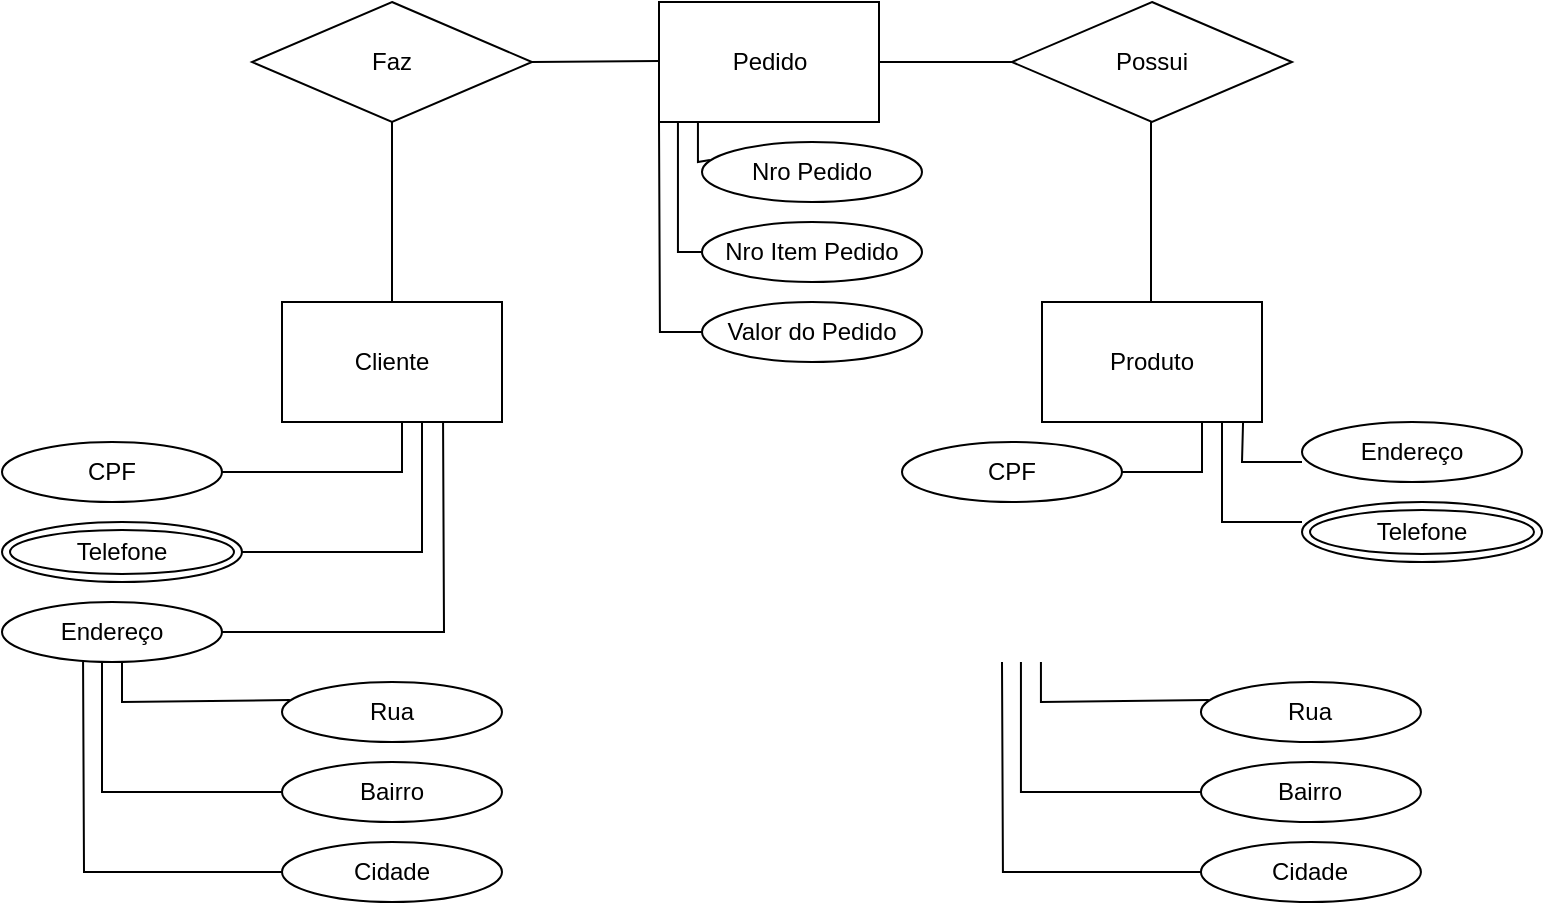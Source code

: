 <mxfile version="18.2.0" type="github"><diagram id="Qqrc_cPlOPhVG04KMOto" name="Page-1"><mxGraphModel dx="868" dy="450" grid="1" gridSize="10" guides="1" tooltips="1" connect="1" arrows="1" fold="1" page="1" pageScale="1" pageWidth="827" pageHeight="1169" math="0" shadow="0"><root><mxCell id="0"/><mxCell id="1" parent="0"/><mxCell id="OIeUFzj_JnxRHYaz1bDI-1" value="Cliente" style="rounded=0;whiteSpace=wrap;html=1;" vertex="1" parent="1"><mxGeometry x="170" y="160" width="110" height="60" as="geometry"/></mxCell><mxCell id="OIeUFzj_JnxRHYaz1bDI-12" value="Faz" style="rhombus;whiteSpace=wrap;html=1;" vertex="1" parent="1"><mxGeometry x="155" y="10" width="140" height="60" as="geometry"/></mxCell><mxCell id="OIeUFzj_JnxRHYaz1bDI-16" value="Produto" style="rounded=0;whiteSpace=wrap;html=1;" vertex="1" parent="1"><mxGeometry x="550" y="160" width="110" height="60" as="geometry"/></mxCell><mxCell id="OIeUFzj_JnxRHYaz1bDI-20" value="CPF" style="ellipse;whiteSpace=wrap;html=1;" vertex="1" parent="1"><mxGeometry x="30" y="230" width="110" height="30" as="geometry"/></mxCell><mxCell id="OIeUFzj_JnxRHYaz1bDI-22" value="Endereço" style="ellipse;whiteSpace=wrap;html=1;" vertex="1" parent="1"><mxGeometry x="30" y="310" width="110" height="30" as="geometry"/></mxCell><mxCell id="OIeUFzj_JnxRHYaz1bDI-23" value="Telefone" style="ellipse;shape=doubleEllipse;whiteSpace=wrap;html=1;" vertex="1" parent="1"><mxGeometry x="30" y="270" width="120" height="30" as="geometry"/></mxCell><mxCell id="OIeUFzj_JnxRHYaz1bDI-24" value="Rua" style="ellipse;whiteSpace=wrap;html=1;" vertex="1" parent="1"><mxGeometry x="170" y="350" width="110" height="30" as="geometry"/></mxCell><mxCell id="OIeUFzj_JnxRHYaz1bDI-25" value="Bairro" style="ellipse;whiteSpace=wrap;html=1;" vertex="1" parent="1"><mxGeometry x="170" y="390" width="110" height="30" as="geometry"/></mxCell><mxCell id="OIeUFzj_JnxRHYaz1bDI-26" value="" style="endArrow=none;html=1;rounded=0;exitX=1;exitY=0.5;exitDx=0;exitDy=0;" edge="1" parent="1" source="OIeUFzj_JnxRHYaz1bDI-20"><mxGeometry width="50" height="50" relative="1" as="geometry"><mxPoint x="180" y="270" as="sourcePoint"/><mxPoint x="230" y="220" as="targetPoint"/><Array as="points"><mxPoint x="230" y="245"/></Array></mxGeometry></mxCell><mxCell id="OIeUFzj_JnxRHYaz1bDI-27" value="" style="endArrow=none;html=1;rounded=0;" edge="1" parent="1" source="OIeUFzj_JnxRHYaz1bDI-23"><mxGeometry width="50" height="50" relative="1" as="geometry"><mxPoint x="170" y="280" as="sourcePoint"/><mxPoint x="240" y="220" as="targetPoint"/><Array as="points"><mxPoint x="240" y="285"/></Array></mxGeometry></mxCell><mxCell id="OIeUFzj_JnxRHYaz1bDI-28" value="" style="endArrow=none;html=1;rounded=0;exitX=1;exitY=0.5;exitDx=0;exitDy=0;" edge="1" parent="1" source="OIeUFzj_JnxRHYaz1bDI-22"><mxGeometry width="50" height="50" relative="1" as="geometry"><mxPoint x="160.004" y="283.018" as="sourcePoint"/><mxPoint x="250.53" y="220" as="targetPoint"/><Array as="points"><mxPoint x="251" y="325"/></Array></mxGeometry></mxCell><mxCell id="OIeUFzj_JnxRHYaz1bDI-29" value="" style="endArrow=none;html=1;rounded=0;exitX=0.036;exitY=0.3;exitDx=0;exitDy=0;exitPerimeter=0;" edge="1" parent="1" source="OIeUFzj_JnxRHYaz1bDI-24"><mxGeometry width="50" height="50" relative="1" as="geometry"><mxPoint x="40" y="390" as="sourcePoint"/><mxPoint x="90" y="340" as="targetPoint"/><Array as="points"><mxPoint x="90" y="360"/></Array></mxGeometry></mxCell><mxCell id="OIeUFzj_JnxRHYaz1bDI-30" value="Cidade" style="ellipse;whiteSpace=wrap;html=1;" vertex="1" parent="1"><mxGeometry x="170" y="430" width="110" height="30" as="geometry"/></mxCell><mxCell id="OIeUFzj_JnxRHYaz1bDI-31" value="" style="endArrow=none;html=1;rounded=0;" edge="1" parent="1" source="OIeUFzj_JnxRHYaz1bDI-25"><mxGeometry width="50" height="50" relative="1" as="geometry"><mxPoint x="170" y="400" as="sourcePoint"/><mxPoint x="80" y="340" as="targetPoint"/><Array as="points"><mxPoint x="80" y="405"/></Array></mxGeometry></mxCell><mxCell id="OIeUFzj_JnxRHYaz1bDI-32" value="" style="endArrow=none;html=1;rounded=0;exitX=0;exitY=0.5;exitDx=0;exitDy=0;" edge="1" parent="1" source="OIeUFzj_JnxRHYaz1bDI-30"><mxGeometry width="50" height="50" relative="1" as="geometry"><mxPoint x="-40" y="445" as="sourcePoint"/><mxPoint x="70.53" y="340" as="targetPoint"/><Array as="points"><mxPoint x="71" y="445"/></Array></mxGeometry></mxCell><mxCell id="OIeUFzj_JnxRHYaz1bDI-33" value="CPF" style="ellipse;whiteSpace=wrap;html=1;" vertex="1" parent="1"><mxGeometry x="480" y="230" width="110" height="30" as="geometry"/></mxCell><mxCell id="OIeUFzj_JnxRHYaz1bDI-34" value="Endereço" style="ellipse;whiteSpace=wrap;html=1;" vertex="1" parent="1"><mxGeometry x="680" y="220" width="110" height="30" as="geometry"/></mxCell><mxCell id="OIeUFzj_JnxRHYaz1bDI-35" value="Telefone" style="ellipse;shape=doubleEllipse;whiteSpace=wrap;html=1;" vertex="1" parent="1"><mxGeometry x="680" y="260" width="120" height="30" as="geometry"/></mxCell><mxCell id="OIeUFzj_JnxRHYaz1bDI-36" value="Rua" style="ellipse;whiteSpace=wrap;html=1;" vertex="1" parent="1"><mxGeometry x="629.47" y="350" width="110" height="30" as="geometry"/></mxCell><mxCell id="OIeUFzj_JnxRHYaz1bDI-37" value="Bairro" style="ellipse;whiteSpace=wrap;html=1;" vertex="1" parent="1"><mxGeometry x="629.47" y="390" width="110" height="30" as="geometry"/></mxCell><mxCell id="OIeUFzj_JnxRHYaz1bDI-38" value="" style="endArrow=none;html=1;rounded=0;exitX=1;exitY=0.5;exitDx=0;exitDy=0;" edge="1" parent="1" source="OIeUFzj_JnxRHYaz1bDI-33"><mxGeometry width="50" height="50" relative="1" as="geometry"><mxPoint x="580" y="270" as="sourcePoint"/><mxPoint x="630" y="220" as="targetPoint"/><Array as="points"><mxPoint x="630" y="245"/></Array></mxGeometry></mxCell><mxCell id="OIeUFzj_JnxRHYaz1bDI-39" value="" style="endArrow=none;html=1;rounded=0;" edge="1" parent="1"><mxGeometry width="50" height="50" relative="1" as="geometry"><mxPoint x="680" y="270" as="sourcePoint"/><mxPoint x="640" y="220" as="targetPoint"/><Array as="points"><mxPoint x="640" y="270"/></Array></mxGeometry></mxCell><mxCell id="OIeUFzj_JnxRHYaz1bDI-40" value="" style="endArrow=none;html=1;rounded=0;" edge="1" parent="1"><mxGeometry width="50" height="50" relative="1" as="geometry"><mxPoint x="680" y="240" as="sourcePoint"/><mxPoint x="650.53" y="220" as="targetPoint"/><Array as="points"><mxPoint x="650" y="240"/></Array></mxGeometry></mxCell><mxCell id="OIeUFzj_JnxRHYaz1bDI-41" value="" style="endArrow=none;html=1;rounded=0;exitX=0.036;exitY=0.3;exitDx=0;exitDy=0;exitPerimeter=0;" edge="1" parent="1" source="OIeUFzj_JnxRHYaz1bDI-36"><mxGeometry width="50" height="50" relative="1" as="geometry"><mxPoint x="499.47" y="390" as="sourcePoint"/><mxPoint x="549.47" y="340" as="targetPoint"/><Array as="points"><mxPoint x="549.47" y="360"/></Array></mxGeometry></mxCell><mxCell id="OIeUFzj_JnxRHYaz1bDI-42" value="Cidade" style="ellipse;whiteSpace=wrap;html=1;" vertex="1" parent="1"><mxGeometry x="629.47" y="430" width="110" height="30" as="geometry"/></mxCell><mxCell id="OIeUFzj_JnxRHYaz1bDI-43" value="" style="endArrow=none;html=1;rounded=0;" edge="1" parent="1" source="OIeUFzj_JnxRHYaz1bDI-37"><mxGeometry width="50" height="50" relative="1" as="geometry"><mxPoint x="629.47" y="400" as="sourcePoint"/><mxPoint x="539.47" y="340" as="targetPoint"/><Array as="points"><mxPoint x="539.47" y="405"/></Array></mxGeometry></mxCell><mxCell id="OIeUFzj_JnxRHYaz1bDI-44" value="" style="endArrow=none;html=1;rounded=0;exitX=0;exitY=0.5;exitDx=0;exitDy=0;" edge="1" parent="1" source="OIeUFzj_JnxRHYaz1bDI-42"><mxGeometry width="50" height="50" relative="1" as="geometry"><mxPoint x="419.47" y="445" as="sourcePoint"/><mxPoint x="530" y="340" as="targetPoint"/><Array as="points"><mxPoint x="530.47" y="445"/></Array></mxGeometry></mxCell><mxCell id="OIeUFzj_JnxRHYaz1bDI-45" value="Pedido" style="rounded=0;whiteSpace=wrap;html=1;" vertex="1" parent="1"><mxGeometry x="358.5" y="10" width="110" height="60" as="geometry"/></mxCell><mxCell id="OIeUFzj_JnxRHYaz1bDI-46" value="Possui" style="rhombus;whiteSpace=wrap;html=1;" vertex="1" parent="1"><mxGeometry x="535" y="10" width="140" height="60" as="geometry"/></mxCell><mxCell id="OIeUFzj_JnxRHYaz1bDI-47" value="" style="endArrow=none;html=1;rounded=0;entryX=0.5;entryY=1;entryDx=0;entryDy=0;exitX=0.5;exitY=0;exitDx=0;exitDy=0;" edge="1" parent="1" source="OIeUFzj_JnxRHYaz1bDI-1" target="OIeUFzj_JnxRHYaz1bDI-12"><mxGeometry width="50" height="50" relative="1" as="geometry"><mxPoint x="220" y="160" as="sourcePoint"/><mxPoint x="270" y="110" as="targetPoint"/></mxGeometry></mxCell><mxCell id="OIeUFzj_JnxRHYaz1bDI-48" value="" style="endArrow=none;html=1;rounded=0;entryX=0.5;entryY=1;entryDx=0;entryDy=0;exitX=0.5;exitY=0;exitDx=0;exitDy=0;" edge="1" parent="1"><mxGeometry width="50" height="50" relative="1" as="geometry"><mxPoint x="604.5" y="160" as="sourcePoint"/><mxPoint x="604.5" y="70" as="targetPoint"/></mxGeometry></mxCell><mxCell id="OIeUFzj_JnxRHYaz1bDI-49" value="" style="endArrow=none;html=1;rounded=0;exitX=1;exitY=0.5;exitDx=0;exitDy=0;" edge="1" parent="1" source="OIeUFzj_JnxRHYaz1bDI-12"><mxGeometry width="50" height="50" relative="1" as="geometry"><mxPoint x="300" y="39.5" as="sourcePoint"/><mxPoint x="358.5" y="39.5" as="targetPoint"/></mxGeometry></mxCell><mxCell id="OIeUFzj_JnxRHYaz1bDI-50" value="" style="endArrow=none;html=1;rounded=0;exitX=1;exitY=0.5;exitDx=0;exitDy=0;entryX=0;entryY=0.5;entryDx=0;entryDy=0;" edge="1" parent="1" target="OIeUFzj_JnxRHYaz1bDI-46"><mxGeometry width="50" height="50" relative="1" as="geometry"><mxPoint x="468.5" y="40" as="sourcePoint"/><mxPoint x="532" y="39.5" as="targetPoint"/></mxGeometry></mxCell><mxCell id="OIeUFzj_JnxRHYaz1bDI-51" value="Nro Pedido" style="ellipse;whiteSpace=wrap;html=1;" vertex="1" parent="1"><mxGeometry x="380" y="80" width="110" height="30" as="geometry"/></mxCell><mxCell id="OIeUFzj_JnxRHYaz1bDI-52" value="Nro Item Pedido" style="ellipse;whiteSpace=wrap;html=1;" vertex="1" parent="1"><mxGeometry x="380" y="120" width="110" height="30" as="geometry"/></mxCell><mxCell id="OIeUFzj_JnxRHYaz1bDI-53" value="" style="endArrow=none;html=1;rounded=0;exitX=0.036;exitY=0.3;exitDx=0;exitDy=0;exitPerimeter=0;" edge="1" parent="1" source="OIeUFzj_JnxRHYaz1bDI-51"><mxGeometry width="50" height="50" relative="1" as="geometry"><mxPoint x="327.97" y="120" as="sourcePoint"/><mxPoint x="377.97" y="70" as="targetPoint"/><Array as="points"><mxPoint x="377.97" y="90"/></Array></mxGeometry></mxCell><mxCell id="OIeUFzj_JnxRHYaz1bDI-54" value="" style="endArrow=none;html=1;rounded=0;" edge="1" parent="1" source="OIeUFzj_JnxRHYaz1bDI-52"><mxGeometry width="50" height="50" relative="1" as="geometry"><mxPoint x="457.97" y="130" as="sourcePoint"/><mxPoint x="367.97" y="70" as="targetPoint"/><Array as="points"><mxPoint x="367.97" y="135"/></Array></mxGeometry></mxCell><mxCell id="OIeUFzj_JnxRHYaz1bDI-55" value="" style="endArrow=none;html=1;rounded=0;" edge="1" parent="1"><mxGeometry width="50" height="50" relative="1" as="geometry"><mxPoint x="380" y="175" as="sourcePoint"/><mxPoint x="358.5" y="70" as="targetPoint"/><Array as="points"><mxPoint x="358.97" y="175"/></Array></mxGeometry></mxCell><mxCell id="OIeUFzj_JnxRHYaz1bDI-56" value="Valor do Pedido" style="ellipse;whiteSpace=wrap;html=1;" vertex="1" parent="1"><mxGeometry x="380" y="160" width="110" height="30" as="geometry"/></mxCell></root></mxGraphModel></diagram></mxfile>